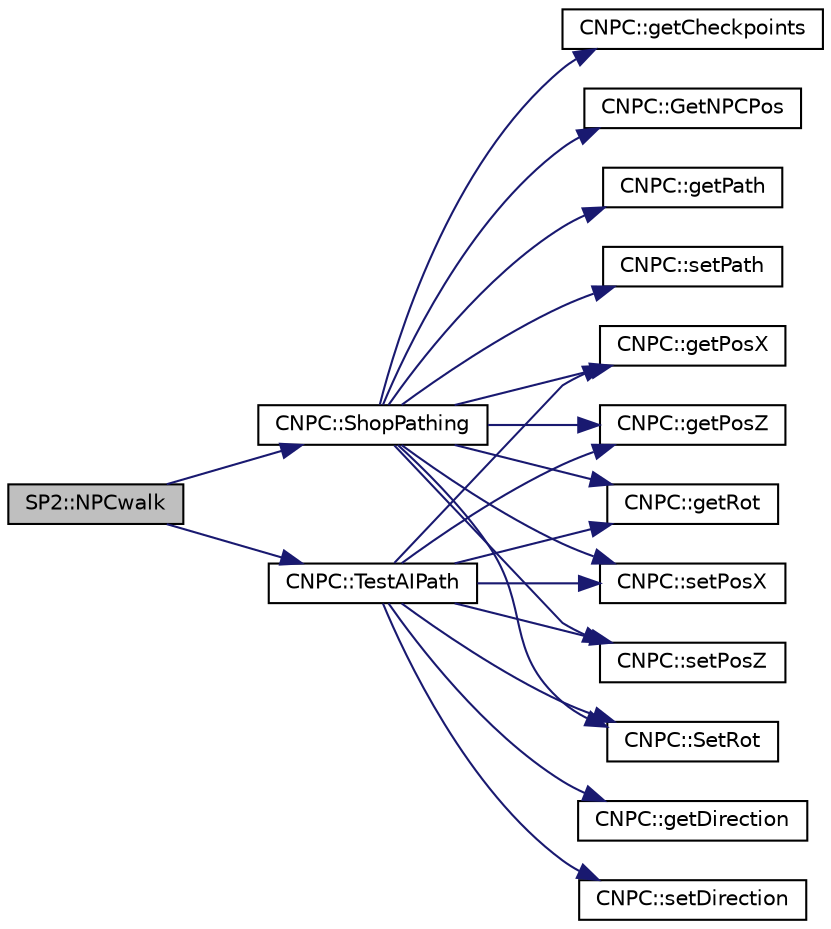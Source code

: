 digraph "SP2::NPCwalk"
{
  bgcolor="transparent";
  edge [fontname="Helvetica",fontsize="10",labelfontname="Helvetica",labelfontsize="10"];
  node [fontname="Helvetica",fontsize="10",shape=record];
  rankdir="LR";
  Node1 [label="SP2::NPCwalk",height=0.2,width=0.4,color="black", fillcolor="grey75", style="filled", fontcolor="black"];
  Node1 -> Node2 [color="midnightblue",fontsize="10",style="solid",fontname="Helvetica"];
  Node2 [label="CNPC::ShopPathing",height=0.2,width=0.4,color="black",URL="$classCNPC.html#ab35bbe4dc25cfad73de0a0fed2c969e9"];
  Node2 -> Node3 [color="midnightblue",fontsize="10",style="solid",fontname="Helvetica"];
  Node3 [label="CNPC::getCheckpoints",height=0.2,width=0.4,color="black",URL="$classCNPC.html#aa08aef76be9578365991835b467e24ad"];
  Node2 -> Node4 [color="midnightblue",fontsize="10",style="solid",fontname="Helvetica"];
  Node4 [label="CNPC::GetNPCPos",height=0.2,width=0.4,color="black",URL="$classCNPC.html#a279d766cf9fd1aefb298c4baccc2b011"];
  Node2 -> Node5 [color="midnightblue",fontsize="10",style="solid",fontname="Helvetica"];
  Node5 [label="CNPC::getPath",height=0.2,width=0.4,color="black",URL="$classCNPC.html#a2373bd3885f598112294dfb287bbff10"];
  Node2 -> Node6 [color="midnightblue",fontsize="10",style="solid",fontname="Helvetica"];
  Node6 [label="CNPC::getPosX",height=0.2,width=0.4,color="black",URL="$classCNPC.html#a3f6cd3f2aaa1cbf05768971d5e455cdb"];
  Node2 -> Node7 [color="midnightblue",fontsize="10",style="solid",fontname="Helvetica"];
  Node7 [label="CNPC::getPosZ",height=0.2,width=0.4,color="black",URL="$classCNPC.html#a790575c687283f2ee6807824b9bb302f"];
  Node2 -> Node8 [color="midnightblue",fontsize="10",style="solid",fontname="Helvetica"];
  Node8 [label="CNPC::getRot",height=0.2,width=0.4,color="black",URL="$classCNPC.html#a59c64aa979def0bf034cc6730f06c357"];
  Node2 -> Node9 [color="midnightblue",fontsize="10",style="solid",fontname="Helvetica"];
  Node9 [label="CNPC::setPath",height=0.2,width=0.4,color="black",URL="$classCNPC.html#a6b562d2af5ea91088f8cb28a516132cb"];
  Node2 -> Node10 [color="midnightblue",fontsize="10",style="solid",fontname="Helvetica"];
  Node10 [label="CNPC::setPosX",height=0.2,width=0.4,color="black",URL="$classCNPC.html#a845812680ee1f5f2ae18a01091733665"];
  Node2 -> Node11 [color="midnightblue",fontsize="10",style="solid",fontname="Helvetica"];
  Node11 [label="CNPC::setPosZ",height=0.2,width=0.4,color="black",URL="$classCNPC.html#a3cd42b55ac62c078bd61ee944cac532f"];
  Node2 -> Node12 [color="midnightblue",fontsize="10",style="solid",fontname="Helvetica"];
  Node12 [label="CNPC::SetRot",height=0.2,width=0.4,color="black",URL="$classCNPC.html#abdcd69d857e7cf55fa81318e3c6ef21b"];
  Node1 -> Node13 [color="midnightblue",fontsize="10",style="solid",fontname="Helvetica"];
  Node13 [label="CNPC::TestAIPath",height=0.2,width=0.4,color="black",URL="$classCNPC.html#ae2c051e137267c6b8fc7fe9815b20bd6"];
  Node13 -> Node14 [color="midnightblue",fontsize="10",style="solid",fontname="Helvetica"];
  Node14 [label="CNPC::getDirection",height=0.2,width=0.4,color="black",URL="$classCNPC.html#a5f825df48d7176c9d416a81ad864d650"];
  Node13 -> Node6 [color="midnightblue",fontsize="10",style="solid",fontname="Helvetica"];
  Node13 -> Node7 [color="midnightblue",fontsize="10",style="solid",fontname="Helvetica"];
  Node13 -> Node8 [color="midnightblue",fontsize="10",style="solid",fontname="Helvetica"];
  Node13 -> Node15 [color="midnightblue",fontsize="10",style="solid",fontname="Helvetica"];
  Node15 [label="CNPC::setDirection",height=0.2,width=0.4,color="black",URL="$classCNPC.html#a648ab30fd1662b891d69882ddbd7206b"];
  Node13 -> Node10 [color="midnightblue",fontsize="10",style="solid",fontname="Helvetica"];
  Node13 -> Node11 [color="midnightblue",fontsize="10",style="solid",fontname="Helvetica"];
  Node13 -> Node12 [color="midnightblue",fontsize="10",style="solid",fontname="Helvetica"];
}
